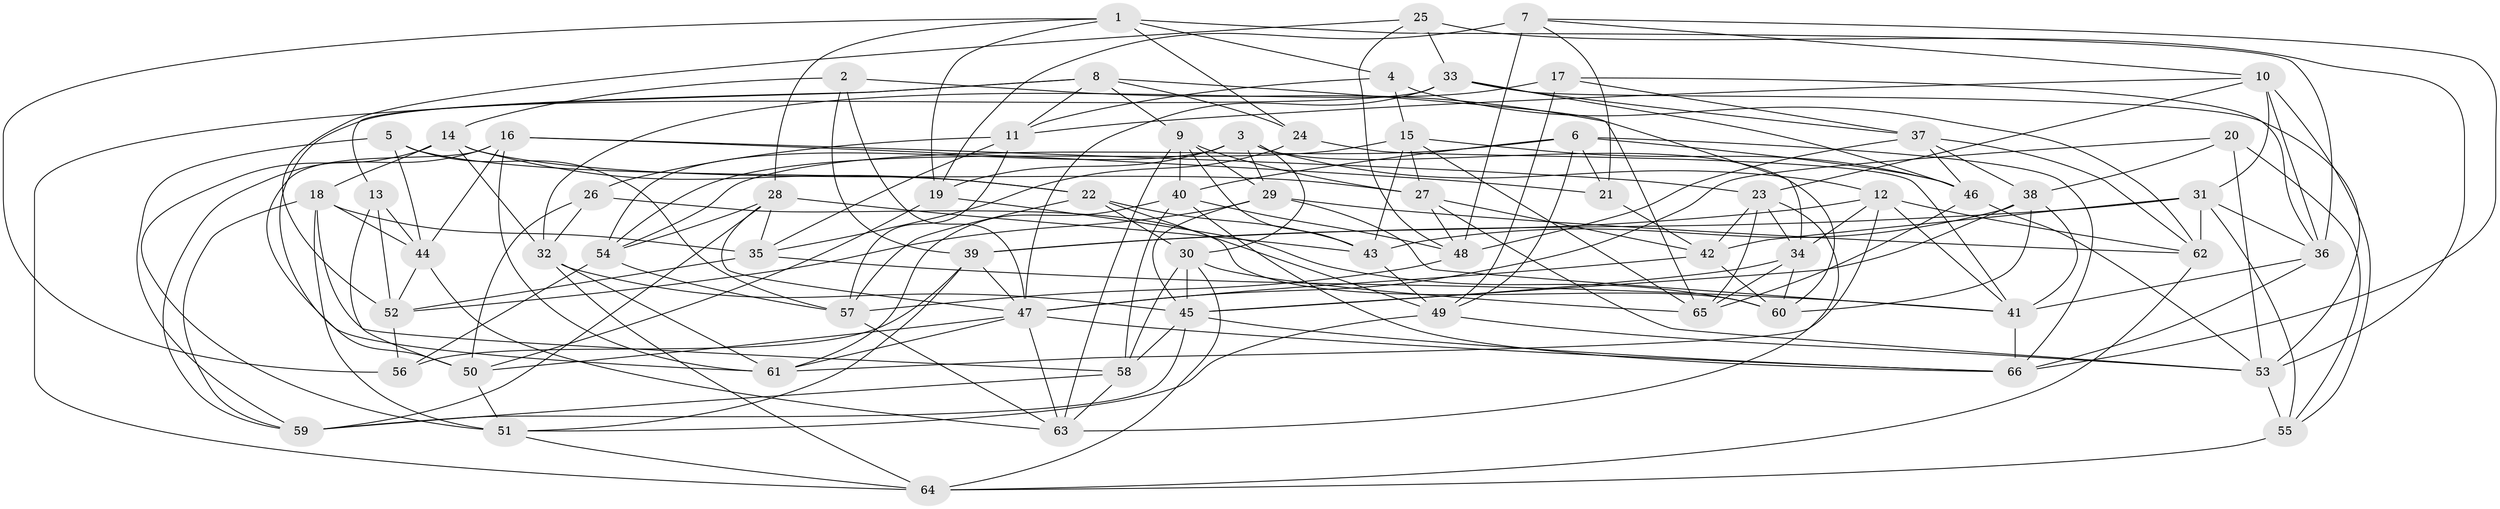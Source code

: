 // original degree distribution, {4: 1.0}
// Generated by graph-tools (version 1.1) at 2025/50/03/09/25 03:50:45]
// undirected, 66 vertices, 190 edges
graph export_dot {
graph [start="1"]
  node [color=gray90,style=filled];
  1;
  2;
  3;
  4;
  5;
  6;
  7;
  8;
  9;
  10;
  11;
  12;
  13;
  14;
  15;
  16;
  17;
  18;
  19;
  20;
  21;
  22;
  23;
  24;
  25;
  26;
  27;
  28;
  29;
  30;
  31;
  32;
  33;
  34;
  35;
  36;
  37;
  38;
  39;
  40;
  41;
  42;
  43;
  44;
  45;
  46;
  47;
  48;
  49;
  50;
  51;
  52;
  53;
  54;
  55;
  56;
  57;
  58;
  59;
  60;
  61;
  62;
  63;
  64;
  65;
  66;
  1 -- 4 [weight=1.0];
  1 -- 19 [weight=1.0];
  1 -- 24 [weight=1.0];
  1 -- 28 [weight=1.0];
  1 -- 36 [weight=1.0];
  1 -- 56 [weight=1.0];
  2 -- 14 [weight=1.0];
  2 -- 34 [weight=1.0];
  2 -- 39 [weight=1.0];
  2 -- 47 [weight=1.0];
  3 -- 12 [weight=1.0];
  3 -- 19 [weight=1.0];
  3 -- 29 [weight=1.0];
  3 -- 30 [weight=1.0];
  3 -- 54 [weight=1.0];
  3 -- 60 [weight=1.0];
  4 -- 11 [weight=1.0];
  4 -- 15 [weight=1.0];
  4 -- 62 [weight=1.0];
  5 -- 22 [weight=1.0];
  5 -- 44 [weight=1.0];
  5 -- 57 [weight=1.0];
  5 -- 59 [weight=1.0];
  6 -- 21 [weight=1.0];
  6 -- 40 [weight=1.0];
  6 -- 46 [weight=1.0];
  6 -- 49 [weight=1.0];
  6 -- 54 [weight=1.0];
  6 -- 66 [weight=1.0];
  7 -- 10 [weight=1.0];
  7 -- 19 [weight=2.0];
  7 -- 21 [weight=1.0];
  7 -- 48 [weight=1.0];
  7 -- 66 [weight=1.0];
  8 -- 9 [weight=1.0];
  8 -- 11 [weight=1.0];
  8 -- 13 [weight=1.0];
  8 -- 24 [weight=1.0];
  8 -- 64 [weight=1.0];
  8 -- 65 [weight=1.0];
  9 -- 27 [weight=1.0];
  9 -- 29 [weight=1.0];
  9 -- 40 [weight=1.0];
  9 -- 43 [weight=1.0];
  9 -- 63 [weight=1.0];
  10 -- 11 [weight=1.0];
  10 -- 23 [weight=1.0];
  10 -- 31 [weight=1.0];
  10 -- 36 [weight=1.0];
  10 -- 55 [weight=1.0];
  11 -- 26 [weight=1.0];
  11 -- 35 [weight=1.0];
  11 -- 57 [weight=1.0];
  12 -- 34 [weight=1.0];
  12 -- 39 [weight=1.0];
  12 -- 41 [weight=1.0];
  12 -- 61 [weight=1.0];
  12 -- 62 [weight=1.0];
  13 -- 44 [weight=1.0];
  13 -- 50 [weight=1.0];
  13 -- 52 [weight=1.0];
  14 -- 18 [weight=1.0];
  14 -- 22 [weight=1.0];
  14 -- 27 [weight=1.0];
  14 -- 32 [weight=1.0];
  14 -- 51 [weight=1.0];
  15 -- 27 [weight=1.0];
  15 -- 43 [weight=1.0];
  15 -- 46 [weight=1.0];
  15 -- 54 [weight=1.0];
  15 -- 65 [weight=1.0];
  16 -- 21 [weight=1.0];
  16 -- 23 [weight=1.0];
  16 -- 44 [weight=1.0];
  16 -- 50 [weight=1.0];
  16 -- 59 [weight=1.0];
  16 -- 61 [weight=1.0];
  17 -- 32 [weight=1.0];
  17 -- 36 [weight=1.0];
  17 -- 37 [weight=1.0];
  17 -- 49 [weight=1.0];
  18 -- 35 [weight=1.0];
  18 -- 44 [weight=1.0];
  18 -- 51 [weight=1.0];
  18 -- 58 [weight=1.0];
  18 -- 59 [weight=1.0];
  19 -- 50 [weight=1.0];
  19 -- 60 [weight=1.0];
  20 -- 38 [weight=1.0];
  20 -- 47 [weight=1.0];
  20 -- 53 [weight=1.0];
  20 -- 55 [weight=1.0];
  21 -- 42 [weight=1.0];
  22 -- 30 [weight=1.0];
  22 -- 43 [weight=1.0];
  22 -- 49 [weight=1.0];
  22 -- 57 [weight=1.0];
  23 -- 34 [weight=1.0];
  23 -- 42 [weight=1.0];
  23 -- 63 [weight=1.0];
  23 -- 65 [weight=1.0];
  24 -- 35 [weight=1.0];
  24 -- 41 [weight=1.0];
  25 -- 33 [weight=1.0];
  25 -- 48 [weight=1.0];
  25 -- 52 [weight=1.0];
  25 -- 53 [weight=1.0];
  26 -- 32 [weight=1.0];
  26 -- 50 [weight=1.0];
  26 -- 60 [weight=1.0];
  27 -- 42 [weight=1.0];
  27 -- 48 [weight=1.0];
  27 -- 53 [weight=1.0];
  28 -- 35 [weight=1.0];
  28 -- 43 [weight=1.0];
  28 -- 47 [weight=1.0];
  28 -- 54 [weight=1.0];
  28 -- 59 [weight=1.0];
  29 -- 41 [weight=1.0];
  29 -- 45 [weight=1.0];
  29 -- 52 [weight=1.0];
  29 -- 62 [weight=1.0];
  30 -- 45 [weight=1.0];
  30 -- 58 [weight=1.0];
  30 -- 64 [weight=1.0];
  30 -- 65 [weight=1.0];
  31 -- 36 [weight=1.0];
  31 -- 39 [weight=1.0];
  31 -- 42 [weight=1.0];
  31 -- 55 [weight=1.0];
  31 -- 62 [weight=1.0];
  32 -- 45 [weight=1.0];
  32 -- 61 [weight=1.0];
  32 -- 64 [weight=1.0];
  33 -- 37 [weight=1.0];
  33 -- 46 [weight=1.0];
  33 -- 47 [weight=1.0];
  33 -- 53 [weight=1.0];
  33 -- 61 [weight=1.0];
  34 -- 45 [weight=1.0];
  34 -- 60 [weight=1.0];
  34 -- 65 [weight=1.0];
  35 -- 41 [weight=1.0];
  35 -- 52 [weight=1.0];
  36 -- 41 [weight=1.0];
  36 -- 66 [weight=1.0];
  37 -- 38 [weight=1.0];
  37 -- 46 [weight=1.0];
  37 -- 48 [weight=1.0];
  37 -- 62 [weight=1.0];
  38 -- 41 [weight=1.0];
  38 -- 43 [weight=1.0];
  38 -- 45 [weight=1.0];
  38 -- 60 [weight=1.0];
  39 -- 47 [weight=1.0];
  39 -- 51 [weight=1.0];
  39 -- 56 [weight=1.0];
  40 -- 48 [weight=1.0];
  40 -- 58 [weight=1.0];
  40 -- 61 [weight=1.0];
  40 -- 66 [weight=1.0];
  41 -- 66 [weight=2.0];
  42 -- 47 [weight=1.0];
  42 -- 60 [weight=1.0];
  43 -- 49 [weight=1.0];
  44 -- 52 [weight=1.0];
  44 -- 63 [weight=1.0];
  45 -- 58 [weight=1.0];
  45 -- 59 [weight=1.0];
  45 -- 66 [weight=1.0];
  46 -- 53 [weight=1.0];
  46 -- 65 [weight=1.0];
  47 -- 50 [weight=1.0];
  47 -- 61 [weight=1.0];
  47 -- 63 [weight=1.0];
  47 -- 66 [weight=1.0];
  48 -- 57 [weight=1.0];
  49 -- 51 [weight=1.0];
  49 -- 53 [weight=1.0];
  50 -- 51 [weight=1.0];
  51 -- 64 [weight=1.0];
  52 -- 56 [weight=1.0];
  53 -- 55 [weight=2.0];
  54 -- 56 [weight=1.0];
  54 -- 57 [weight=1.0];
  55 -- 64 [weight=1.0];
  57 -- 63 [weight=1.0];
  58 -- 59 [weight=1.0];
  58 -- 63 [weight=1.0];
  62 -- 64 [weight=1.0];
}
